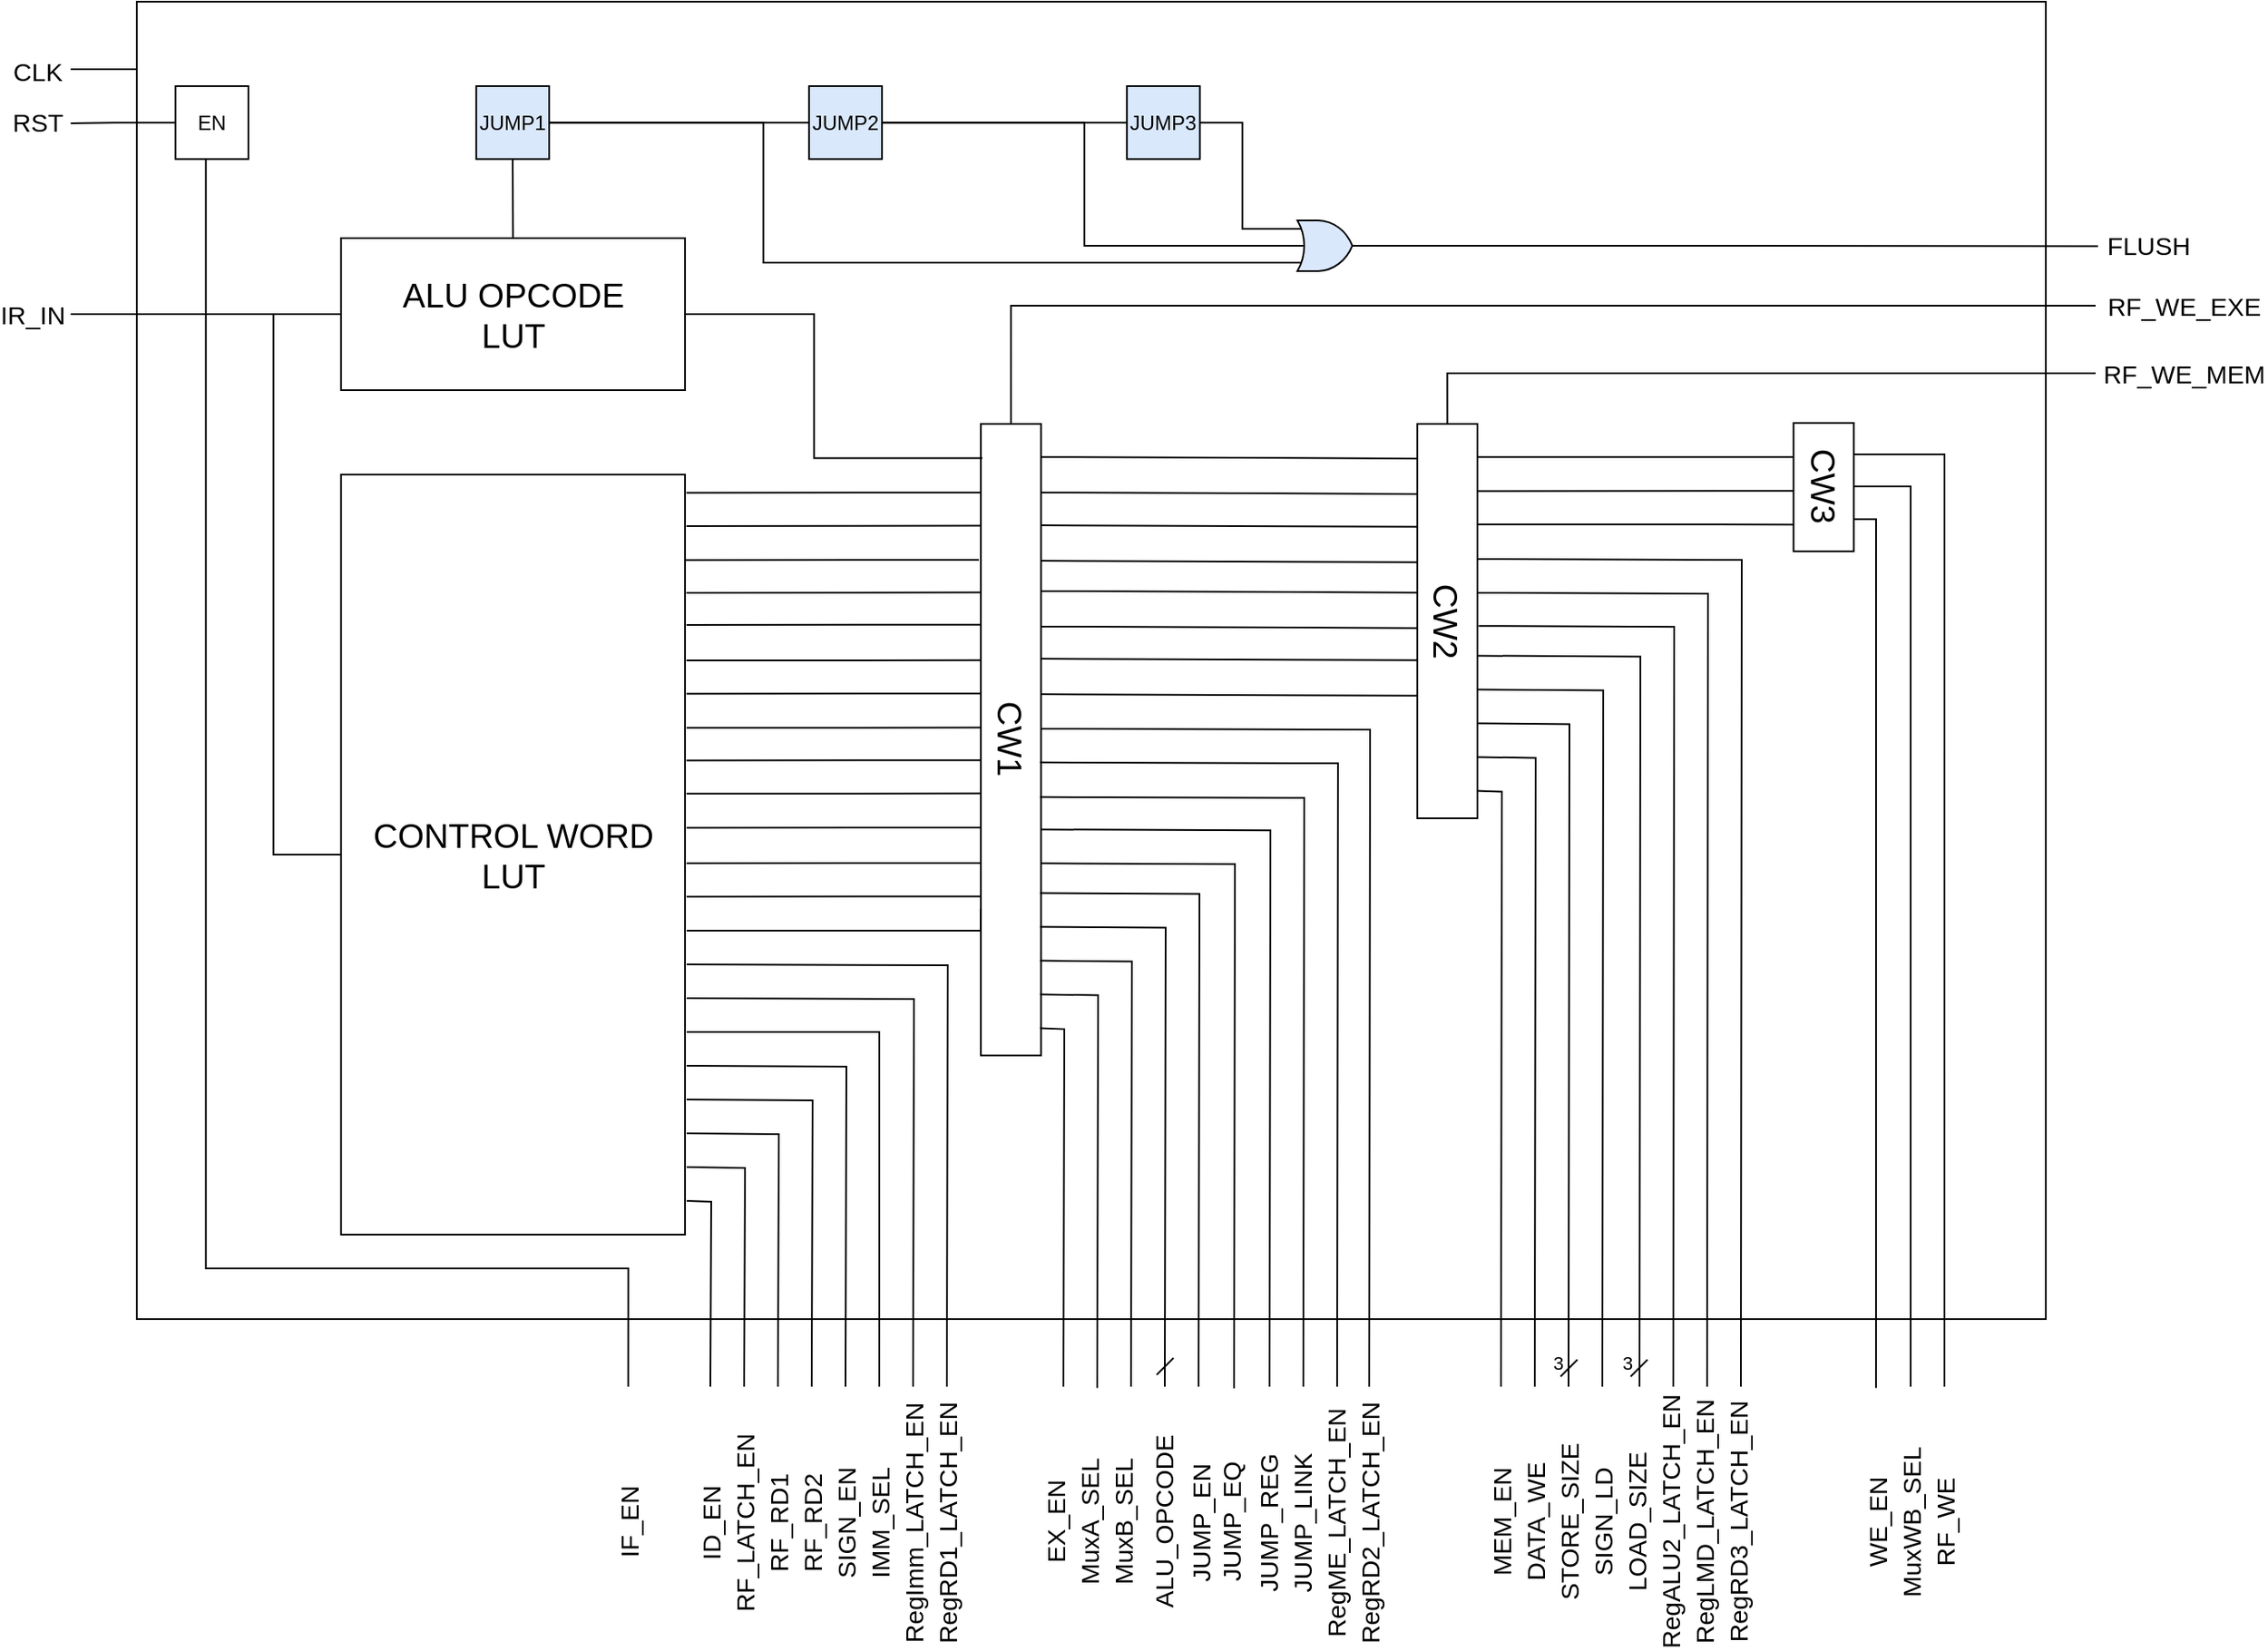 <mxfile version="13.8.0" type="github">
  <diagram id="BcgjFatTGbTyj0E-JvCU" name="Page-1">
    <mxGraphModel dx="1351" dy="843" grid="1" gridSize="10" guides="1" tooltips="1" connect="1" arrows="1" fold="1" page="1" pageScale="1" pageWidth="850" pageHeight="1100" math="0" shadow="0">
      <root>
        <mxCell id="0" />
        <mxCell id="1" parent="0" />
        <mxCell id="BhzoVRDXALpBZJWvR0qI-83" value="" style="rounded=0;whiteSpace=wrap;html=1;" vertex="1" parent="1">
          <mxGeometry x="299.98" y="97" width="1130.02" height="780" as="geometry" />
        </mxCell>
        <mxCell id="JgftFQ6_yCxk7IAfxNmy-202" value="IF_EN" style="text;html=1;strokeColor=none;fillColor=none;align=center;verticalAlign=middle;whiteSpace=wrap;rounded=0;dashed=1;fontSize=15;horizontal=0;" parent="1" vertex="1">
          <mxGeometry x="570.86" y="987.0" width="40" height="20" as="geometry" />
        </mxCell>
        <mxCell id="JgftFQ6_yCxk7IAfxNmy-203" value="ID_EN" style="text;html=1;strokeColor=none;fillColor=none;align=center;verticalAlign=middle;whiteSpace=wrap;rounded=0;dashed=1;fontSize=15;horizontal=0;" parent="1" vertex="1">
          <mxGeometry x="619.48" y="987.0" width="40" height="20" as="geometry" />
        </mxCell>
        <mxCell id="JgftFQ6_yCxk7IAfxNmy-204" value="RF_RD1" style="text;html=1;strokeColor=none;fillColor=none;align=center;verticalAlign=middle;whiteSpace=wrap;rounded=0;dashed=1;fontSize=15;horizontal=0;" parent="1" vertex="1">
          <mxGeometry x="659.48" y="987.0" width="40" height="20" as="geometry" />
        </mxCell>
        <mxCell id="JgftFQ6_yCxk7IAfxNmy-205" value="RF_RD2" style="text;html=1;strokeColor=none;fillColor=none;align=center;verticalAlign=middle;whiteSpace=wrap;rounded=0;dashed=1;fontSize=15;horizontal=0;" parent="1" vertex="1">
          <mxGeometry x="679.48" y="987.0" width="40" height="20" as="geometry" />
        </mxCell>
        <mxCell id="JgftFQ6_yCxk7IAfxNmy-206" value="IMM_SEL" style="text;html=1;strokeColor=none;fillColor=none;align=center;verticalAlign=middle;whiteSpace=wrap;rounded=0;dashed=1;fontSize=15;horizontal=0;" parent="1" vertex="1">
          <mxGeometry x="719.48" y="987.0" width="40" height="20" as="geometry" />
        </mxCell>
        <mxCell id="JgftFQ6_yCxk7IAfxNmy-209" value="EX_EN" style="text;html=1;strokeColor=none;fillColor=none;align=center;verticalAlign=middle;whiteSpace=wrap;rounded=0;dashed=1;fontSize=15;horizontal=0;" parent="1" vertex="1">
          <mxGeometry x="823.66" y="987.0" width="40" height="20" as="geometry" />
        </mxCell>
        <mxCell id="JgftFQ6_yCxk7IAfxNmy-210" value="MuxA_SEL" style="text;html=1;strokeColor=none;fillColor=none;align=center;verticalAlign=middle;whiteSpace=wrap;rounded=0;dashed=1;fontSize=15;horizontal=0;" parent="1" vertex="1">
          <mxGeometry x="843.66" y="987.0" width="40" height="20" as="geometry" />
        </mxCell>
        <mxCell id="JgftFQ6_yCxk7IAfxNmy-211" value="MuxB_SEL" style="text;html=1;strokeColor=none;fillColor=none;align=center;verticalAlign=middle;whiteSpace=wrap;rounded=0;dashed=1;fontSize=15;horizontal=0;" parent="1" vertex="1">
          <mxGeometry x="863.66" y="987.0" width="40" height="20" as="geometry" />
        </mxCell>
        <mxCell id="JgftFQ6_yCxk7IAfxNmy-213" value="MEM_EN" style="text;html=1;strokeColor=none;fillColor=none;align=center;verticalAlign=middle;whiteSpace=wrap;rounded=0;dashed=1;fontSize=15;horizontal=0;" parent="1" vertex="1">
          <mxGeometry x="1087.73" y="987.0" width="40" height="20" as="geometry" />
        </mxCell>
        <mxCell id="JgftFQ6_yCxk7IAfxNmy-214" value="DATA_WE" style="text;html=1;strokeColor=none;fillColor=none;align=center;verticalAlign=middle;whiteSpace=wrap;rounded=0;dashed=1;fontSize=15;horizontal=0;" parent="1" vertex="1">
          <mxGeometry x="1107.73" y="987.0" width="40" height="20" as="geometry" />
        </mxCell>
        <mxCell id="JgftFQ6_yCxk7IAfxNmy-215" value="STORE_SIZE" style="text;html=1;strokeColor=none;fillColor=none;align=center;verticalAlign=middle;whiteSpace=wrap;rounded=0;dashed=1;fontSize=15;horizontal=0;" parent="1" vertex="1">
          <mxGeometry x="1127.73" y="987.0" width="40" height="20" as="geometry" />
        </mxCell>
        <mxCell id="JgftFQ6_yCxk7IAfxNmy-216" value="SIGN_LD" style="text;html=1;strokeColor=none;fillColor=none;align=center;verticalAlign=middle;whiteSpace=wrap;rounded=0;dashed=1;fontSize=15;horizontal=0;" parent="1" vertex="1">
          <mxGeometry x="1147.73" y="987.0" width="40" height="20" as="geometry" />
        </mxCell>
        <mxCell id="JgftFQ6_yCxk7IAfxNmy-217" value="LOAD_SIZE" style="text;html=1;strokeColor=none;fillColor=none;align=center;verticalAlign=middle;whiteSpace=wrap;rounded=0;dashed=1;fontSize=15;horizontal=0;" parent="1" vertex="1">
          <mxGeometry x="1167.73" y="987.0" width="40" height="20" as="geometry" />
        </mxCell>
        <mxCell id="JgftFQ6_yCxk7IAfxNmy-218" value="RegALU2_LATCH_EN" style="text;html=1;strokeColor=none;fillColor=none;align=center;verticalAlign=middle;whiteSpace=wrap;rounded=0;dashed=1;fontSize=15;horizontal=0;" parent="1" vertex="1">
          <mxGeometry x="1187.73" y="987.0" width="40" height="20" as="geometry" />
        </mxCell>
        <mxCell id="JgftFQ6_yCxk7IAfxNmy-219" value="JUMP_EN" style="text;html=1;strokeColor=none;fillColor=none;align=center;verticalAlign=middle;whiteSpace=wrap;rounded=0;dashed=1;fontSize=15;horizontal=0;" parent="1" vertex="1">
          <mxGeometry x="909.48" y="987.0" width="40" height="20" as="geometry" />
        </mxCell>
        <mxCell id="JgftFQ6_yCxk7IAfxNmy-220" value="JUMP_EQ" style="text;html=1;strokeColor=none;fillColor=none;align=center;verticalAlign=middle;whiteSpace=wrap;rounded=0;dashed=1;fontSize=15;horizontal=0;" parent="1" vertex="1">
          <mxGeometry x="927.66" y="987.0" width="40" height="20" as="geometry" />
        </mxCell>
        <mxCell id="JgftFQ6_yCxk7IAfxNmy-221" value="WE_EN" style="text;html=1;strokeColor=none;fillColor=none;align=center;verticalAlign=middle;whiteSpace=wrap;rounded=0;dashed=1;fontSize=15;horizontal=0;" parent="1" vertex="1">
          <mxGeometry x="1309.98" y="987.0" width="40" height="20" as="geometry" />
        </mxCell>
        <mxCell id="JgftFQ6_yCxk7IAfxNmy-222" value="MuxWB_SEL" style="text;html=1;strokeColor=none;fillColor=none;align=center;verticalAlign=middle;whiteSpace=wrap;rounded=0;dashed=1;fontSize=15;horizontal=0;" parent="1" vertex="1">
          <mxGeometry x="1329.98" y="987.0" width="40" height="20" as="geometry" />
        </mxCell>
        <mxCell id="JgftFQ6_yCxk7IAfxNmy-225" value="ALU_OPCODE" style="text;html=1;strokeColor=none;fillColor=none;align=center;verticalAlign=middle;whiteSpace=wrap;rounded=0;dashed=1;fontSize=15;horizontal=0;" parent="1" vertex="1">
          <mxGeometry x="887.66" y="987.0" width="40" height="20" as="geometry" />
        </mxCell>
        <mxCell id="JgftFQ6_yCxk7IAfxNmy-227" value="RF_WE" style="text;html=1;strokeColor=none;fillColor=none;align=center;verticalAlign=middle;whiteSpace=wrap;rounded=0;dashed=1;fontSize=15;horizontal=0;" parent="1" vertex="1">
          <mxGeometry x="1349.98" y="987.0" width="40" height="20" as="geometry" />
        </mxCell>
        <mxCell id="JgftFQ6_yCxk7IAfxNmy-229" value="SIGN_EN" style="text;html=1;strokeColor=none;fillColor=none;align=center;verticalAlign=middle;whiteSpace=wrap;rounded=0;dashed=1;fontSize=15;horizontal=0;" parent="1" vertex="1">
          <mxGeometry x="699.48" y="987.0" width="40" height="20" as="geometry" />
        </mxCell>
        <mxCell id="JgftFQ6_yCxk7IAfxNmy-232" value="RST" style="edgeLabel;html=1;align=center;verticalAlign=middle;resizable=0;points=[];fontSize=15;" parent="1" vertex="1" connectable="0">
          <mxGeometry x="250.861" y="217" as="geometry">
            <mxPoint x="-10" y="-49" as="offset" />
          </mxGeometry>
        </mxCell>
        <mxCell id="JgftFQ6_yCxk7IAfxNmy-233" value="CLK" style="edgeLabel;html=1;align=center;verticalAlign=middle;resizable=0;points=[];fontSize=15;" parent="1" vertex="1" connectable="0">
          <mxGeometry x="250.861" y="187.0" as="geometry">
            <mxPoint x="-10" y="-49" as="offset" />
          </mxGeometry>
        </mxCell>
        <mxCell id="JgftFQ6_yCxk7IAfxNmy-191" style="edgeStyle=orthogonalEdgeStyle;rounded=0;orthogonalLoop=1;jettySize=auto;html=1;endArrow=none;endFill=0;" parent="1" source="JgftFQ6_yCxk7IAfxNmy-2" edge="1">
          <mxGeometry x="9.48" y="201.48" as="geometry">
            <mxPoint x="260.86" y="282" as="targetPoint" />
          </mxGeometry>
        </mxCell>
        <mxCell id="JgftFQ6_yCxk7IAfxNmy-231" value="IR_IN" style="edgeLabel;html=1;align=center;verticalAlign=middle;resizable=0;points=[];fontSize=15;" parent="JgftFQ6_yCxk7IAfxNmy-191" vertex="1" connectable="0">
          <mxGeometry x="0.841" relative="1" as="geometry">
            <mxPoint x="-35.86" as="offset" />
          </mxGeometry>
        </mxCell>
        <mxCell id="JgftFQ6_yCxk7IAfxNmy-2" value="ALU OPCODE &lt;br style=&quot;font-size: 20px;&quot;&gt;LUT" style="rounded=0;whiteSpace=wrap;html=1;fillColor=none;fontSize=20;" parent="1" vertex="1">
          <mxGeometry x="420.86" y="237" width="203.62" height="90" as="geometry" />
        </mxCell>
        <mxCell id="JgftFQ6_yCxk7IAfxNmy-3" value="CONTROL WORD &lt;br style=&quot;font-size: 20px;&quot;&gt;LUT" style="rounded=0;whiteSpace=wrap;html=1;fillColor=none;fontSize=20;" parent="1" vertex="1">
          <mxGeometry x="420.86" y="377" width="203.62" height="450" as="geometry" />
        </mxCell>
        <mxCell id="JgftFQ6_yCxk7IAfxNmy-189" style="edgeStyle=orthogonalEdgeStyle;rounded=0;orthogonalLoop=1;jettySize=auto;html=1;exitX=0;exitY=0.5;exitDx=0;exitDy=0;entryX=0;entryY=0.5;entryDx=0;entryDy=0;endArrow=none;endFill=0;" parent="1" source="JgftFQ6_yCxk7IAfxNmy-2" target="JgftFQ6_yCxk7IAfxNmy-3" edge="1">
          <mxGeometry x="9.48" y="287" as="geometry">
            <Array as="points">
              <mxPoint x="380.86" y="282" />
              <mxPoint x="380.86" y="602" />
            </Array>
          </mxGeometry>
        </mxCell>
        <mxCell id="BhzoVRDXALpBZJWvR0qI-59" style="edgeStyle=orthogonalEdgeStyle;rounded=0;orthogonalLoop=1;jettySize=auto;html=1;exitX=0;exitY=0.5;exitDx=0;exitDy=0;endArrow=none;endFill=0;" edge="1" parent="1" source="JgftFQ6_yCxk7IAfxNmy-60">
          <mxGeometry x="240.861" y="97" as="geometry">
            <mxPoint x="1459.48" y="277" as="targetPoint" />
            <Array as="points">
              <mxPoint x="817" y="277" />
            </Array>
          </mxGeometry>
        </mxCell>
        <mxCell id="JgftFQ6_yCxk7IAfxNmy-60" value="CW1" style="rounded=0;whiteSpace=wrap;html=1;rotation=90;fontSize=20;" parent="1" vertex="1">
          <mxGeometry x="630.48" y="516.13" width="373.87" height="35.63" as="geometry" />
        </mxCell>
        <mxCell id="BhzoVRDXALpBZJWvR0qI-63" style="edgeStyle=orthogonalEdgeStyle;rounded=0;orthogonalLoop=1;jettySize=auto;html=1;exitX=1;exitY=0.5;exitDx=0;exitDy=0;entryX=0.054;entryY=0.974;entryDx=0;entryDy=0;entryPerimeter=0;endArrow=none;endFill=0;" edge="1" parent="1" source="JgftFQ6_yCxk7IAfxNmy-2" target="JgftFQ6_yCxk7IAfxNmy-60">
          <mxGeometry x="240.861" y="97" as="geometry">
            <Array as="points">
              <mxPoint x="700.86" y="282" />
              <mxPoint x="700.86" y="367" />
            </Array>
          </mxGeometry>
        </mxCell>
        <mxCell id="BhzoVRDXALpBZJWvR0qI-60" style="edgeStyle=orthogonalEdgeStyle;rounded=0;orthogonalLoop=1;jettySize=auto;html=1;exitX=0;exitY=0.5;exitDx=0;exitDy=0;endArrow=none;endFill=0;" edge="1" parent="1" source="JgftFQ6_yCxk7IAfxNmy-68">
          <mxGeometry x="240.861" y="97" as="geometry">
            <mxPoint x="1459.48" y="317" as="targetPoint" />
            <Array as="points">
              <mxPoint x="1076" y="317" />
            </Array>
          </mxGeometry>
        </mxCell>
        <mxCell id="JgftFQ6_yCxk7IAfxNmy-68" value="CW2" style="rounded=0;whiteSpace=wrap;html=1;rotation=90;fontSize=20;" parent="1" vertex="1">
          <mxGeometry x="958.98" y="445.94" width="233.5" height="35.63" as="geometry" />
        </mxCell>
        <mxCell id="JgftFQ6_yCxk7IAfxNmy-94" value="" style="endArrow=none;html=1;edgeStyle=orthogonalEdgeStyle;rounded=0;entryX=0.768;entryY=1.002;entryDx=0;entryDy=0;entryPerimeter=0;" parent="1" edge="1" target="JgftFQ6_yCxk7IAfxNmy-60">
          <mxGeometry x="9.48" y="287" width="50" height="50" as="geometry">
            <mxPoint x="625.48" y="647" as="sourcePoint" />
            <mxPoint x="787.48" y="647" as="targetPoint" />
            <Array as="points">
              <mxPoint x="799.48" y="647" />
            </Array>
          </mxGeometry>
        </mxCell>
        <mxCell id="JgftFQ6_yCxk7IAfxNmy-95" value="" style="endArrow=none;html=1;edgeStyle=orthogonalEdgeStyle;rounded=0;" parent="1" edge="1">
          <mxGeometry x="9.48" y="287" width="50" height="50" as="geometry">
            <mxPoint x="625.48" y="667" as="sourcePoint" />
            <mxPoint x="779.48" y="917" as="targetPoint" />
          </mxGeometry>
        </mxCell>
        <mxCell id="JgftFQ6_yCxk7IAfxNmy-96" value="" style="endArrow=none;html=1;edgeStyle=orthogonalEdgeStyle;rounded=0;" parent="1" edge="1">
          <mxGeometry x="9.48" y="287" width="50" height="50" as="geometry">
            <mxPoint x="625.48" y="687" as="sourcePoint" />
            <mxPoint x="759.48" y="917" as="targetPoint" />
          </mxGeometry>
        </mxCell>
        <mxCell id="JgftFQ6_yCxk7IAfxNmy-97" value="" style="endArrow=none;html=1;edgeStyle=orthogonalEdgeStyle;rounded=0;" parent="1" edge="1">
          <mxGeometry x="9.48" y="287" width="50" height="50" as="geometry">
            <mxPoint x="625.48" y="707" as="sourcePoint" />
            <mxPoint x="739.48" y="917" as="targetPoint" />
            <Array as="points">
              <mxPoint x="739.48" y="707" />
            </Array>
          </mxGeometry>
        </mxCell>
        <mxCell id="BhzoVRDXALpBZJWvR0qI-38" style="edgeStyle=orthogonalEdgeStyle;rounded=0;orthogonalLoop=1;jettySize=auto;html=1;exitX=0.75;exitY=0;exitDx=0;exitDy=0;endArrow=none;endFill=0;" edge="1" parent="1" source="JgftFQ6_yCxk7IAfxNmy-102">
          <mxGeometry x="240.861" y="97" as="geometry">
            <mxPoint x="1329.48" y="917.8" as="targetPoint" />
            <Array as="points">
              <mxPoint x="1329.48" y="403" />
            </Array>
          </mxGeometry>
        </mxCell>
        <mxCell id="JgftFQ6_yCxk7IAfxNmy-102" value="CW3" style="rounded=0;whiteSpace=wrap;html=1;rotation=90;fontSize=20;" parent="1" vertex="1">
          <mxGeometry x="1260.48" y="366.6" width="76" height="35.63" as="geometry" />
        </mxCell>
        <mxCell id="JgftFQ6_yCxk7IAfxNmy-109" value="" style="endArrow=none;html=1;edgeStyle=orthogonalEdgeStyle;rounded=0;" parent="1" edge="1">
          <mxGeometry x="9.48" y="287" width="50" height="50" as="geometry">
            <mxPoint x="625.48" y="727" as="sourcePoint" />
            <mxPoint x="719.48" y="917" as="targetPoint" />
          </mxGeometry>
        </mxCell>
        <mxCell id="JgftFQ6_yCxk7IAfxNmy-110" value="" style="endArrow=none;html=1;edgeStyle=orthogonalEdgeStyle;rounded=0;" parent="1" edge="1">
          <mxGeometry x="9.48" y="287" width="50" height="50" as="geometry">
            <mxPoint x="625.48" y="747" as="sourcePoint" />
            <mxPoint x="699.48" y="917" as="targetPoint" />
          </mxGeometry>
        </mxCell>
        <mxCell id="JgftFQ6_yCxk7IAfxNmy-111" value="" style="endArrow=none;html=1;edgeStyle=orthogonalEdgeStyle;rounded=0;" parent="1" edge="1">
          <mxGeometry x="9.48" y="287" width="50" height="50" as="geometry">
            <mxPoint x="625.48" y="767" as="sourcePoint" />
            <mxPoint x="679.48" y="917" as="targetPoint" />
          </mxGeometry>
        </mxCell>
        <mxCell id="JgftFQ6_yCxk7IAfxNmy-112" value="" style="endArrow=none;html=1;edgeStyle=orthogonalEdgeStyle;rounded=0;" parent="1" edge="1">
          <mxGeometry x="9.48" y="287" width="50" height="50" as="geometry">
            <mxPoint x="625.48" y="787" as="sourcePoint" />
            <mxPoint x="659.48" y="917" as="targetPoint" />
          </mxGeometry>
        </mxCell>
        <mxCell id="JgftFQ6_yCxk7IAfxNmy-113" value="" style="endArrow=none;html=1;edgeStyle=orthogonalEdgeStyle;rounded=0;" parent="1" edge="1">
          <mxGeometry x="9.48" y="287" width="50" height="50" as="geometry">
            <mxPoint x="625.48" y="807" as="sourcePoint" />
            <mxPoint x="639.48" y="917" as="targetPoint" />
          </mxGeometry>
        </mxCell>
        <mxCell id="JgftFQ6_yCxk7IAfxNmy-127" value="" style="endArrow=none;html=1;rounded=0;edgeStyle=orthogonalEdgeStyle;" parent="1" edge="1">
          <mxGeometry x="74.66" y="287" width="50" height="50" as="geometry">
            <mxPoint x="835.16" y="587.12" as="sourcePoint" />
            <mxPoint x="970.48" y="917" as="targetPoint" />
          </mxGeometry>
        </mxCell>
        <mxCell id="JgftFQ6_yCxk7IAfxNmy-104" value="" style="endArrow=none;html=1;edgeStyle=orthogonalEdgeStyle;rounded=0;" parent="1" edge="1">
          <mxGeometry x="147.73" y="287" width="50" height="50" as="geometry">
            <mxPoint x="1093.73" y="427" as="sourcePoint" />
            <mxPoint x="1249.48" y="917" as="targetPoint" />
          </mxGeometry>
        </mxCell>
        <mxCell id="JgftFQ6_yCxk7IAfxNmy-105" value="" style="endArrow=none;html=1;edgeStyle=orthogonalEdgeStyle;rounded=0;" parent="1" edge="1">
          <mxGeometry x="147.73" y="287" width="50" height="50" as="geometry">
            <mxPoint x="1093.73" y="447" as="sourcePoint" />
            <mxPoint x="1229.48" y="917" as="targetPoint" />
          </mxGeometry>
        </mxCell>
        <mxCell id="JgftFQ6_yCxk7IAfxNmy-122" value="" style="endArrow=none;html=1;rounded=0;edgeStyle=orthogonalEdgeStyle;" parent="1" edge="1">
          <mxGeometry x="73.66" y="287" width="50" height="50" as="geometry">
            <mxPoint x="834.66" y="624.75" as="sourcePoint" />
            <mxPoint x="928.48" y="917" as="targetPoint" />
          </mxGeometry>
        </mxCell>
        <mxCell id="JgftFQ6_yCxk7IAfxNmy-123" value="" style="endArrow=none;html=1;rounded=0;edgeStyle=orthogonalEdgeStyle;" parent="1" edge="1">
          <mxGeometry x="73.66" y="287" width="50" height="50" as="geometry">
            <mxPoint x="834.66" y="644.75" as="sourcePoint" />
            <mxPoint x="908.48" y="917" as="targetPoint" />
          </mxGeometry>
        </mxCell>
        <mxCell id="JgftFQ6_yCxk7IAfxNmy-124" value="" style="endArrow=none;html=1;rounded=0;edgeStyle=orthogonalEdgeStyle;" parent="1" edge="1">
          <mxGeometry x="73.66" y="287" width="50" height="50" as="geometry">
            <mxPoint x="834.66" y="664.75" as="sourcePoint" />
            <mxPoint x="888.48" y="917" as="targetPoint" />
          </mxGeometry>
        </mxCell>
        <mxCell id="JgftFQ6_yCxk7IAfxNmy-125" value="" style="endArrow=none;html=1;edgeStyle=orthogonalEdgeStyle;rounded=0;" parent="1" edge="1">
          <mxGeometry x="73.66" y="287" width="50" height="50" as="geometry">
            <mxPoint x="834.66" y="684.75" as="sourcePoint" />
            <mxPoint x="868.48" y="917.8" as="targetPoint" />
          </mxGeometry>
        </mxCell>
        <mxCell id="JgftFQ6_yCxk7IAfxNmy-126" value="" style="endArrow=none;html=1;edgeStyle=orthogonalEdgeStyle;rounded=0;" parent="1" edge="1">
          <mxGeometry x="73.66" y="287" width="50" height="50" as="geometry">
            <mxPoint x="834.66" y="704.75" as="sourcePoint" />
            <mxPoint x="848.48" y="917" as="targetPoint" />
          </mxGeometry>
        </mxCell>
        <mxCell id="JgftFQ6_yCxk7IAfxNmy-128" value="" style="endArrow=none;html=1;rounded=0;edgeStyle=orthogonalEdgeStyle;" parent="1" edge="1">
          <mxGeometry x="73.66" y="287" width="50" height="50" as="geometry">
            <mxPoint x="835.16" y="607.12" as="sourcePoint" />
            <mxPoint x="949.48" y="918" as="targetPoint" />
          </mxGeometry>
        </mxCell>
        <mxCell id="JgftFQ6_yCxk7IAfxNmy-100" value="" style="endArrow=none;html=1;rounded=0;edgeStyle=orthogonalEdgeStyle;" parent="1" edge="1">
          <mxGeometry x="74.66" y="287" width="50" height="50" as="geometry">
            <mxPoint x="834.66" y="547.43" as="sourcePoint" />
            <mxPoint x="1010.48" y="917" as="targetPoint" />
          </mxGeometry>
        </mxCell>
        <mxCell id="JgftFQ6_yCxk7IAfxNmy-101" value="" style="endArrow=none;html=1;rounded=0;edgeStyle=orthogonalEdgeStyle;" parent="1" edge="1">
          <mxGeometry x="74.66" y="287" width="50" height="50" as="geometry">
            <mxPoint x="834.66" y="567.89" as="sourcePoint" />
            <mxPoint x="990.48" y="917" as="targetPoint" />
          </mxGeometry>
        </mxCell>
        <mxCell id="JgftFQ6_yCxk7IAfxNmy-66" value="" style="endArrow=none;html=1;entryX=0.689;entryY=1.001;entryDx=0;entryDy=0;entryPerimeter=0;" parent="1" edge="1" target="JgftFQ6_yCxk7IAfxNmy-68">
          <mxGeometry x="73.66" y="287" width="50" height="50" as="geometry">
            <mxPoint x="835.02" y="507.0" as="sourcePoint" />
            <mxPoint x="984.66" y="507.0" as="targetPoint" />
          </mxGeometry>
        </mxCell>
        <mxCell id="JgftFQ6_yCxk7IAfxNmy-67" value="" style="endArrow=none;html=1;rounded=0;edgeStyle=orthogonalEdgeStyle;" parent="1" edge="1">
          <mxGeometry x="73.66" y="287" width="50" height="50" as="geometry">
            <mxPoint x="835.02" y="527.46" as="sourcePoint" />
            <mxPoint x="1029.48" y="917" as="targetPoint" />
          </mxGeometry>
        </mxCell>
        <mxCell id="JgftFQ6_yCxk7IAfxNmy-159" value="" style="endArrow=none;html=1;edgeStyle=orthogonalEdgeStyle;rounded=0;" parent="1" edge="1">
          <mxGeometry x="147.73" y="287" width="50" height="50" as="geometry">
            <mxPoint x="1093.73" y="484.24" as="sourcePoint" />
            <mxPoint x="1189.48" y="917" as="targetPoint" />
          </mxGeometry>
        </mxCell>
        <mxCell id="JgftFQ6_yCxk7IAfxNmy-160" value="" style="endArrow=none;html=1;edgeStyle=orthogonalEdgeStyle;rounded=0;" parent="1" edge="1">
          <mxGeometry x="147.73" y="287" width="50" height="50" as="geometry">
            <mxPoint x="1093.73" y="504.24" as="sourcePoint" />
            <mxPoint x="1167.48" y="917" as="targetPoint" />
          </mxGeometry>
        </mxCell>
        <mxCell id="JgftFQ6_yCxk7IAfxNmy-161" value="" style="endArrow=none;html=1;edgeStyle=orthogonalEdgeStyle;rounded=0;" parent="1" edge="1">
          <mxGeometry x="147.73" y="287" width="50" height="50" as="geometry">
            <mxPoint x="1093.73" y="524.24" as="sourcePoint" />
            <mxPoint x="1147.48" y="917" as="targetPoint" />
          </mxGeometry>
        </mxCell>
        <mxCell id="JgftFQ6_yCxk7IAfxNmy-162" value="" style="endArrow=none;html=1;edgeStyle=orthogonalEdgeStyle;rounded=0;" parent="1" edge="1">
          <mxGeometry x="147.73" y="287" width="50" height="50" as="geometry">
            <mxPoint x="1093.73" y="544.24" as="sourcePoint" />
            <mxPoint x="1127.48" y="917" as="targetPoint" />
          </mxGeometry>
        </mxCell>
        <mxCell id="JgftFQ6_yCxk7IAfxNmy-163" value="" style="endArrow=none;html=1;edgeStyle=orthogonalEdgeStyle;rounded=0;" parent="1" edge="1">
          <mxGeometry x="147.73" y="287" width="50" height="50" as="geometry">
            <mxPoint x="1093.73" y="564.24" as="sourcePoint" />
            <mxPoint x="1107.48" y="917" as="targetPoint" />
          </mxGeometry>
        </mxCell>
        <mxCell id="JgftFQ6_yCxk7IAfxNmy-164" value="" style="endArrow=none;html=1;edgeStyle=orthogonalEdgeStyle;rounded=0;" parent="1" edge="1">
          <mxGeometry x="147.73" y="287" width="50" height="50" as="geometry">
            <mxPoint x="1094.23" y="466.61" as="sourcePoint" />
            <mxPoint x="1209.48" y="917" as="targetPoint" />
          </mxGeometry>
        </mxCell>
        <mxCell id="JgftFQ6_yCxk7IAfxNmy-170" value="" style="endArrow=none;html=1;entryX=0.25;entryY=0;entryDx=0;entryDy=0;edgeStyle=orthogonalEdgeStyle;rounded=0;" parent="1" edge="1" target="JgftFQ6_yCxk7IAfxNmy-102">
          <mxGeometry x="205.98" y="287" width="50" height="50" as="geometry">
            <mxPoint x="1369.98" y="917" as="sourcePoint" />
            <mxPoint x="1369.67" y="407.25" as="targetPoint" />
            <Array as="points">
              <mxPoint x="1370.48" y="365" />
              <mxPoint x="1316.48" y="365" />
            </Array>
          </mxGeometry>
        </mxCell>
        <mxCell id="JgftFQ6_yCxk7IAfxNmy-175" value="" style="endArrow=none;html=1;entryX=0.5;entryY=0;entryDx=0;entryDy=0;edgeStyle=orthogonalEdgeStyle;rounded=0;" parent="1" edge="1" target="JgftFQ6_yCxk7IAfxNmy-102">
          <mxGeometry x="205.98" y="287" width="50" height="50" as="geometry">
            <mxPoint x="1349.98" y="917" as="sourcePoint" />
            <mxPoint x="1349.98" y="427.25" as="targetPoint" />
            <Array as="points">
              <mxPoint x="1350.48" y="384" />
              <mxPoint x="1316.48" y="384" />
            </Array>
          </mxGeometry>
        </mxCell>
        <mxCell id="LmDO0q7671CDZD-JZqE9-1" value="" style="endArrow=none;html=1;" parent="1" edge="1">
          <mxGeometry x="107.73" y="286" width="50" height="50" as="geometry">
            <mxPoint x="1142.73" y="911" as="sourcePoint" />
            <mxPoint x="1152.73" y="901" as="targetPoint" />
            <Array as="points">
              <mxPoint x="1142.73" y="911" />
            </Array>
          </mxGeometry>
        </mxCell>
        <mxCell id="LmDO0q7671CDZD-JZqE9-3" value="3" style="edgeLabel;html=1;align=center;verticalAlign=middle;resizable=0;points=[];labelBackgroundColor=none;" parent="LmDO0q7671CDZD-JZqE9-1" vertex="1" connectable="0">
          <mxGeometry x="0.603" relative="1" as="geometry">
            <mxPoint x="-9.98" y="-0.02" as="offset" />
          </mxGeometry>
        </mxCell>
        <mxCell id="LmDO0q7671CDZD-JZqE9-2" value="" style="endArrow=none;html=1;" parent="1" edge="1">
          <mxGeometry x="131.73" y="286" width="50" height="50" as="geometry">
            <mxPoint x="1184.23" y="911" as="sourcePoint" />
            <mxPoint x="1194.23" y="901" as="targetPoint" />
            <Array as="points">
              <mxPoint x="1184.23" y="911" />
            </Array>
          </mxGeometry>
        </mxCell>
        <mxCell id="LmDO0q7671CDZD-JZqE9-4" value="3" style="edgeLabel;html=1;align=center;verticalAlign=middle;resizable=0;points=[];labelBackgroundColor=none;" parent="1" vertex="1" connectable="0">
          <mxGeometry x="1170.983" y="908.997" as="geometry">
            <mxPoint x="11" y="-6" as="offset" />
          </mxGeometry>
        </mxCell>
        <mxCell id="LmDO0q7671CDZD-JZqE9-6" value="" style="endArrow=none;html=1;" parent="1" edge="1">
          <mxGeometry x="17.66" y="286" width="50" height="50" as="geometry">
            <mxPoint x="903.66" y="910" as="sourcePoint" />
            <mxPoint x="913.66" y="900" as="targetPoint" />
            <Array as="points">
              <mxPoint x="903.66" y="910" />
            </Array>
          </mxGeometry>
        </mxCell>
        <mxCell id="BhzoVRDXALpBZJWvR0qI-4" value="RF_LATCH_EN" style="text;html=1;strokeColor=none;fillColor=none;align=center;verticalAlign=middle;whiteSpace=wrap;rounded=0;dashed=1;fontSize=15;horizontal=0;" vertex="1" parent="1">
          <mxGeometry x="639.48" y="987.0" width="40" height="20" as="geometry" />
        </mxCell>
        <mxCell id="BhzoVRDXALpBZJWvR0qI-9" value="RegImm_LATCH_EN" style="text;html=1;strokeColor=none;fillColor=none;align=center;verticalAlign=middle;whiteSpace=wrap;rounded=0;dashed=1;fontSize=15;horizontal=0;" vertex="1" parent="1">
          <mxGeometry x="739.48" y="987.0" width="40" height="20" as="geometry" />
        </mxCell>
        <mxCell id="BhzoVRDXALpBZJWvR0qI-10" value="RegRD1_LATCH_EN" style="text;html=1;strokeColor=none;fillColor=none;align=center;verticalAlign=middle;whiteSpace=wrap;rounded=0;dashed=1;fontSize=15;horizontal=0;" vertex="1" parent="1">
          <mxGeometry x="759.48" y="987.0" width="40" height="20" as="geometry" />
        </mxCell>
        <mxCell id="BhzoVRDXALpBZJWvR0qI-13" value="" style="endArrow=none;html=1;edgeStyle=orthogonalEdgeStyle;rounded=0;entryX=0.768;entryY=1.002;entryDx=0;entryDy=0;entryPerimeter=0;" edge="1" parent="1">
          <mxGeometry x="9.43" y="266.83" width="50" height="50" as="geometry">
            <mxPoint x="625.43" y="626.83" as="sourcePoint" />
            <mxPoint x="799.479" y="626.716" as="targetPoint" />
            <Array as="points">
              <mxPoint x="799.43" y="626.83" />
            </Array>
          </mxGeometry>
        </mxCell>
        <mxCell id="BhzoVRDXALpBZJWvR0qI-14" value="" style="endArrow=none;html=1;edgeStyle=orthogonalEdgeStyle;rounded=0;entryX=0.768;entryY=1.002;entryDx=0;entryDy=0;entryPerimeter=0;" edge="1" parent="1">
          <mxGeometry x="9.4" y="247.14" width="50" height="50" as="geometry">
            <mxPoint x="625.4" y="607.14" as="sourcePoint" />
            <mxPoint x="799.449" y="607.026" as="targetPoint" />
            <Array as="points">
              <mxPoint x="799.4" y="607.14" />
            </Array>
          </mxGeometry>
        </mxCell>
        <mxCell id="BhzoVRDXALpBZJWvR0qI-15" value="" style="endArrow=none;html=1;edgeStyle=orthogonalEdgeStyle;rounded=0;entryX=0.768;entryY=1.002;entryDx=0;entryDy=0;entryPerimeter=0;" edge="1" parent="1">
          <mxGeometry x="9.43" y="226.1" width="50" height="50" as="geometry">
            <mxPoint x="625.43" y="586.1" as="sourcePoint" />
            <mxPoint x="799.479" y="585.986" as="targetPoint" />
            <Array as="points">
              <mxPoint x="799.43" y="586.1" />
            </Array>
          </mxGeometry>
        </mxCell>
        <mxCell id="BhzoVRDXALpBZJWvR0qI-16" value="" style="endArrow=none;html=1;edgeStyle=orthogonalEdgeStyle;rounded=0;entryX=0.768;entryY=1.002;entryDx=0;entryDy=0;entryPerimeter=0;" edge="1" parent="1">
          <mxGeometry x="9.38" y="205.93" width="50" height="50" as="geometry">
            <mxPoint x="625.38" y="565.93" as="sourcePoint" />
            <mxPoint x="799.429" y="565.816" as="targetPoint" />
            <Array as="points">
              <mxPoint x="799.38" y="565.93" />
            </Array>
          </mxGeometry>
        </mxCell>
        <mxCell id="BhzoVRDXALpBZJWvR0qI-17" value="" style="endArrow=none;html=1;edgeStyle=orthogonalEdgeStyle;rounded=0;entryX=0.768;entryY=1.002;entryDx=0;entryDy=0;entryPerimeter=0;" edge="1" parent="1">
          <mxGeometry x="9.35" y="186.24" width="50" height="50" as="geometry">
            <mxPoint x="625.35" y="546.24" as="sourcePoint" />
            <mxPoint x="799.399" y="546.126" as="targetPoint" />
            <Array as="points">
              <mxPoint x="799.35" y="546.24" />
            </Array>
          </mxGeometry>
        </mxCell>
        <mxCell id="BhzoVRDXALpBZJWvR0qI-18" value="" style="endArrow=none;html=1;edgeStyle=orthogonalEdgeStyle;rounded=0;entryX=0.768;entryY=1.002;entryDx=0;entryDy=0;entryPerimeter=0;" edge="1" parent="1">
          <mxGeometry x="9.43" y="166.89" width="50" height="50" as="geometry">
            <mxPoint x="625.43" y="526.89" as="sourcePoint" />
            <mxPoint x="799.479" y="526.776" as="targetPoint" />
            <Array as="points">
              <mxPoint x="799.43" y="526.89" />
            </Array>
          </mxGeometry>
        </mxCell>
        <mxCell id="BhzoVRDXALpBZJWvR0qI-19" value="" style="endArrow=none;html=1;edgeStyle=orthogonalEdgeStyle;rounded=0;entryX=0.768;entryY=1.002;entryDx=0;entryDy=0;entryPerimeter=0;" edge="1" parent="1">
          <mxGeometry x="9.38" y="146.72" width="50" height="50" as="geometry">
            <mxPoint x="625.38" y="506.72" as="sourcePoint" />
            <mxPoint x="799.429" y="506.606" as="targetPoint" />
            <Array as="points">
              <mxPoint x="799.38" y="506.72" />
            </Array>
          </mxGeometry>
        </mxCell>
        <mxCell id="BhzoVRDXALpBZJWvR0qI-20" value="" style="endArrow=none;html=1;edgeStyle=orthogonalEdgeStyle;rounded=0;entryX=0.768;entryY=1.002;entryDx=0;entryDy=0;entryPerimeter=0;" edge="1" parent="1">
          <mxGeometry x="9.35" y="127.03" width="50" height="50" as="geometry">
            <mxPoint x="625.35" y="487.03" as="sourcePoint" />
            <mxPoint x="799.399" y="486.916" as="targetPoint" />
            <Array as="points">
              <mxPoint x="799.35" y="487.03" />
            </Array>
          </mxGeometry>
        </mxCell>
        <mxCell id="BhzoVRDXALpBZJWvR0qI-21" value="" style="endArrow=none;html=1;edgeStyle=orthogonalEdgeStyle;rounded=0;entryX=0.768;entryY=1.002;entryDx=0;entryDy=0;entryPerimeter=0;" edge="1" parent="1">
          <mxGeometry x="9.38" y="105.99" width="50" height="50" as="geometry">
            <mxPoint x="625.38" y="465.99" as="sourcePoint" />
            <mxPoint x="799.429" y="465.876" as="targetPoint" />
            <Array as="points">
              <mxPoint x="799.38" y="465.99" />
            </Array>
          </mxGeometry>
        </mxCell>
        <mxCell id="BhzoVRDXALpBZJWvR0qI-24" value="JUMP_REG" style="text;html=1;strokeColor=none;fillColor=none;align=center;verticalAlign=middle;whiteSpace=wrap;rounded=0;dashed=1;fontSize=15;horizontal=0;" vertex="1" parent="1">
          <mxGeometry x="949.48" y="987.0" width="40" height="20" as="geometry" />
        </mxCell>
        <mxCell id="BhzoVRDXALpBZJWvR0qI-25" value="JUMP_LINK" style="text;html=1;strokeColor=none;fillColor=none;align=center;verticalAlign=middle;whiteSpace=wrap;rounded=0;dashed=1;fontSize=15;horizontal=0;" vertex="1" parent="1">
          <mxGeometry x="969.48" y="987.0" width="40" height="20" as="geometry" />
        </mxCell>
        <mxCell id="BhzoVRDXALpBZJWvR0qI-26" value="RegME_LATCH_EN" style="text;html=1;strokeColor=none;fillColor=none;align=center;verticalAlign=middle;whiteSpace=wrap;rounded=0;dashed=1;fontSize=15;horizontal=0;" vertex="1" parent="1">
          <mxGeometry x="989.48" y="987.0" width="40" height="20" as="geometry" />
        </mxCell>
        <mxCell id="BhzoVRDXALpBZJWvR0qI-27" value="RegRD2_LATCH_EN" style="text;html=1;strokeColor=none;fillColor=none;align=center;verticalAlign=middle;whiteSpace=wrap;rounded=0;dashed=1;fontSize=15;horizontal=0;" vertex="1" parent="1">
          <mxGeometry x="1009.48" y="987.0" width="40" height="20" as="geometry" />
        </mxCell>
        <mxCell id="BhzoVRDXALpBZJWvR0qI-33" value="RegLMD_LATCH_EN" style="text;html=1;strokeColor=none;fillColor=none;align=center;verticalAlign=middle;whiteSpace=wrap;rounded=0;dashed=1;fontSize=15;horizontal=0;" vertex="1" parent="1">
          <mxGeometry x="1207.73" y="987.0" width="40" height="20" as="geometry" />
        </mxCell>
        <mxCell id="BhzoVRDXALpBZJWvR0qI-34" value="RegRD3_LATCH_EN" style="text;html=1;strokeColor=none;fillColor=none;align=center;verticalAlign=middle;whiteSpace=wrap;rounded=0;dashed=1;fontSize=15;horizontal=0;" vertex="1" parent="1">
          <mxGeometry x="1227.73" y="987.0" width="40" height="20" as="geometry" />
        </mxCell>
        <mxCell id="BhzoVRDXALpBZJWvR0qI-35" value="" style="endArrow=none;html=1;edgeStyle=orthogonalEdgeStyle;rounded=0;exitX=0.255;exitY=0.007;exitDx=0;exitDy=0;exitPerimeter=0;" edge="1" parent="1" source="JgftFQ6_yCxk7IAfxNmy-68">
          <mxGeometry x="148.86" y="286.6" width="50" height="50" as="geometry">
            <mxPoint x="1094.86" y="406.6" as="sourcePoint" />
            <mxPoint x="1280.61" y="406.6" as="targetPoint" />
            <Array as="points" />
          </mxGeometry>
        </mxCell>
        <mxCell id="BhzoVRDXALpBZJWvR0qI-36" value="" style="endArrow=none;html=1;edgeStyle=orthogonalEdgeStyle;rounded=0;exitX=0.17;exitY=-0.011;exitDx=0;exitDy=0;exitPerimeter=0;" edge="1" parent="1" source="JgftFQ6_yCxk7IAfxNmy-68">
          <mxGeometry x="148.85" y="266.6" width="50" height="50" as="geometry">
            <mxPoint x="1094.85" y="386.6" as="sourcePoint" />
            <mxPoint x="1280.6" y="386.6" as="targetPoint" />
            <Array as="points">
              <mxPoint x="1094.48" y="387" />
            </Array>
          </mxGeometry>
        </mxCell>
        <mxCell id="BhzoVRDXALpBZJWvR0qI-37" value="" style="endArrow=none;html=1;edgeStyle=orthogonalEdgeStyle;rounded=0;exitX=0.084;exitY=-0.008;exitDx=0;exitDy=0;exitPerimeter=0;" edge="1" parent="1" source="JgftFQ6_yCxk7IAfxNmy-68">
          <mxGeometry x="148.85" y="246.6" width="50" height="50" as="geometry">
            <mxPoint x="1094.85" y="366.6" as="sourcePoint" />
            <mxPoint x="1280.48" y="366.6" as="targetPoint" />
            <Array as="points">
              <mxPoint x="1280.48" y="367" />
            </Array>
          </mxGeometry>
        </mxCell>
        <mxCell id="BhzoVRDXALpBZJWvR0qI-39" value="" style="endArrow=none;html=1;entryX=0.689;entryY=1.001;entryDx=0;entryDy=0;entryPerimeter=0;" edge="1" parent="1">
          <mxGeometry x="73.87" y="266" width="50" height="50" as="geometry">
            <mxPoint x="835.23" y="486.0" as="sourcePoint" />
            <mxPoint x="1058.089" y="486.886" as="targetPoint" />
          </mxGeometry>
        </mxCell>
        <mxCell id="BhzoVRDXALpBZJWvR0qI-40" value="" style="endArrow=none;html=1;entryX=0.689;entryY=1.001;entryDx=0;entryDy=0;entryPerimeter=0;" edge="1" parent="1">
          <mxGeometry x="73.77" y="246.94" width="50" height="50" as="geometry">
            <mxPoint x="835.13" y="466.94" as="sourcePoint" />
            <mxPoint x="1057.989" y="467.826" as="targetPoint" />
          </mxGeometry>
        </mxCell>
        <mxCell id="BhzoVRDXALpBZJWvR0qI-41" value="" style="endArrow=none;html=1;entryX=0.689;entryY=1.001;entryDx=0;entryDy=0;entryPerimeter=0;" edge="1" parent="1">
          <mxGeometry x="73.98" y="225.94" width="50" height="50" as="geometry">
            <mxPoint x="835.34" y="445.94" as="sourcePoint" />
            <mxPoint x="1058.199" y="446.826" as="targetPoint" />
          </mxGeometry>
        </mxCell>
        <mxCell id="BhzoVRDXALpBZJWvR0qI-42" value="" style="endArrow=none;html=1;entryX=0.689;entryY=1.001;entryDx=0;entryDy=0;entryPerimeter=0;" edge="1" parent="1">
          <mxGeometry x="73.77" y="208" width="50" height="50" as="geometry">
            <mxPoint x="835.13" y="428.0" as="sourcePoint" />
            <mxPoint x="1057.989" y="428.886" as="targetPoint" />
          </mxGeometry>
        </mxCell>
        <mxCell id="BhzoVRDXALpBZJWvR0qI-43" value="" style="endArrow=none;html=1;entryX=0.689;entryY=1.001;entryDx=0;entryDy=0;entryPerimeter=0;" edge="1" parent="1">
          <mxGeometry x="73.98" y="187" width="50" height="50" as="geometry">
            <mxPoint x="835.34" y="407.0" as="sourcePoint" />
            <mxPoint x="1058.199" y="407.886" as="targetPoint" />
          </mxGeometry>
        </mxCell>
        <mxCell id="BhzoVRDXALpBZJWvR0qI-44" value="" style="endArrow=none;html=1;entryX=0.689;entryY=1.001;entryDx=0;entryDy=0;entryPerimeter=0;" edge="1" parent="1">
          <mxGeometry x="73.77" y="167.6" width="50" height="50" as="geometry">
            <mxPoint x="835.13" y="387.6" as="sourcePoint" />
            <mxPoint x="1057.989" y="388.486" as="targetPoint" />
          </mxGeometry>
        </mxCell>
        <mxCell id="BhzoVRDXALpBZJWvR0qI-45" value="" style="endArrow=none;html=1;entryX=0.689;entryY=1.001;entryDx=0;entryDy=0;entryPerimeter=0;" edge="1" parent="1">
          <mxGeometry x="73.98" y="146.6" width="50" height="50" as="geometry">
            <mxPoint x="835.34" y="366.6" as="sourcePoint" />
            <mxPoint x="1058.199" y="367.486" as="targetPoint" />
          </mxGeometry>
        </mxCell>
        <mxCell id="BhzoVRDXALpBZJWvR0qI-46" value="" style="endArrow=none;html=1;edgeStyle=orthogonalEdgeStyle;rounded=0;entryX=0.768;entryY=1.002;entryDx=0;entryDy=0;entryPerimeter=0;" edge="1" parent="1">
          <mxGeometry x="9.32" y="86.96" width="50" height="50" as="geometry">
            <mxPoint x="625.32" y="446.96" as="sourcePoint" />
            <mxPoint x="799.369" y="446.846" as="targetPoint" />
            <Array as="points">
              <mxPoint x="799.32" y="446.96" />
            </Array>
          </mxGeometry>
        </mxCell>
        <mxCell id="BhzoVRDXALpBZJWvR0qI-47" value="" style="endArrow=none;html=1;edgeStyle=orthogonalEdgeStyle;rounded=0;entryX=0.768;entryY=1.002;entryDx=0;entryDy=0;entryPerimeter=0;" edge="1" parent="1">
          <mxGeometry x="8.4" y="67.61" width="50" height="50" as="geometry">
            <mxPoint x="624.4" y="427.61" as="sourcePoint" />
            <mxPoint x="798.449" y="427.496" as="targetPoint" />
            <Array as="points">
              <mxPoint x="798.4" y="427.61" />
            </Array>
          </mxGeometry>
        </mxCell>
        <mxCell id="BhzoVRDXALpBZJWvR0qI-48" value="" style="endArrow=none;html=1;edgeStyle=orthogonalEdgeStyle;rounded=0;entryX=0.768;entryY=1.002;entryDx=0;entryDy=0;entryPerimeter=0;" edge="1" parent="1">
          <mxGeometry x="9.35" y="47.44" width="50" height="50" as="geometry">
            <mxPoint x="625.35" y="407.44" as="sourcePoint" />
            <mxPoint x="799.399" y="407.326" as="targetPoint" />
            <Array as="points">
              <mxPoint x="799.35" y="407.44" />
            </Array>
          </mxGeometry>
        </mxCell>
        <mxCell id="BhzoVRDXALpBZJWvR0qI-49" value="" style="endArrow=none;html=1;edgeStyle=orthogonalEdgeStyle;rounded=0;entryX=0.768;entryY=1.002;entryDx=0;entryDy=0;entryPerimeter=0;" edge="1" parent="1">
          <mxGeometry x="9.32" y="27.75" width="50" height="50" as="geometry">
            <mxPoint x="625.32" y="387.75" as="sourcePoint" />
            <mxPoint x="799.369" y="387.636" as="targetPoint" />
            <Array as="points">
              <mxPoint x="799.32" y="387.75" />
            </Array>
          </mxGeometry>
        </mxCell>
        <mxCell id="BhzoVRDXALpBZJWvR0qI-61" value="RF_WE_EXE" style="text;html=1;strokeColor=none;fillColor=none;align=center;verticalAlign=middle;whiteSpace=wrap;rounded=0;dashed=1;fontSize=15;horizontal=1;" vertex="1" parent="1">
          <mxGeometry x="1491.86" y="267.0" width="40" height="20" as="geometry" />
        </mxCell>
        <mxCell id="BhzoVRDXALpBZJWvR0qI-62" value="RF_WE_MEM" style="text;html=1;strokeColor=none;fillColor=none;align=center;verticalAlign=middle;whiteSpace=wrap;rounded=0;dashed=1;fontSize=15;horizontal=1;" vertex="1" parent="1">
          <mxGeometry x="1491.86" y="307.0" width="40" height="20" as="geometry" />
        </mxCell>
        <mxCell id="BhzoVRDXALpBZJWvR0qI-65" value="JUMP1" style="whiteSpace=wrap;html=1;aspect=fixed;fillColor=#DAE8FC;" vertex="1" parent="1">
          <mxGeometry x="500.89" y="147" width="43.19" height="43.19" as="geometry" />
        </mxCell>
        <mxCell id="BhzoVRDXALpBZJWvR0qI-69" style="rounded=0;orthogonalLoop=1;jettySize=auto;html=1;exitX=0.5;exitY=0;exitDx=0;exitDy=0;entryX=0.5;entryY=1;entryDx=0;entryDy=0;endArrow=none;endFill=0;" edge="1" parent="1" source="JgftFQ6_yCxk7IAfxNmy-2" target="BhzoVRDXALpBZJWvR0qI-65">
          <mxGeometry x="240.861" y="97" as="geometry" />
        </mxCell>
        <mxCell id="BhzoVRDXALpBZJWvR0qI-70" value="JUMP3" style="whiteSpace=wrap;html=1;aspect=fixed;fillColor=#DAE8FC;" vertex="1" parent="1">
          <mxGeometry x="886.06" y="147" width="43.19" height="43.19" as="geometry" />
        </mxCell>
        <mxCell id="BhzoVRDXALpBZJWvR0qI-76" style="edgeStyle=orthogonalEdgeStyle;rounded=0;orthogonalLoop=1;jettySize=auto;html=1;exitX=1;exitY=0.5;exitDx=0;exitDy=0;entryX=0;entryY=0.5;entryDx=0;entryDy=0;endArrow=none;endFill=0;" edge="1" parent="1" source="BhzoVRDXALpBZJWvR0qI-71" target="BhzoVRDXALpBZJWvR0qI-70">
          <mxGeometry x="240.861" y="97" as="geometry" />
        </mxCell>
        <mxCell id="BhzoVRDXALpBZJWvR0qI-71" value="JUMP2" style="whiteSpace=wrap;html=1;aspect=fixed;fillColor=#DAE8FC;" vertex="1" parent="1">
          <mxGeometry x="697.89" y="147" width="43.19" height="43.19" as="geometry" />
        </mxCell>
        <mxCell id="BhzoVRDXALpBZJWvR0qI-73" style="edgeStyle=orthogonalEdgeStyle;rounded=0;orthogonalLoop=1;jettySize=auto;html=1;exitX=1;exitY=0.5;exitDx=0;exitDy=0;entryX=0;entryY=0.5;entryDx=0;entryDy=0;endArrow=none;endFill=0;" edge="1" parent="1" source="BhzoVRDXALpBZJWvR0qI-65" target="BhzoVRDXALpBZJWvR0qI-71">
          <mxGeometry x="240.861" y="97" as="geometry" />
        </mxCell>
        <mxCell id="BhzoVRDXALpBZJWvR0qI-79" style="edgeStyle=orthogonalEdgeStyle;rounded=0;orthogonalLoop=1;jettySize=auto;html=1;exitX=1;exitY=0.5;exitDx=0;exitDy=0;exitPerimeter=0;endArrow=none;endFill=0;" edge="1" parent="1" source="BhzoVRDXALpBZJWvR0qI-74">
          <mxGeometry x="240.861" y="97" as="geometry">
            <mxPoint x="1460.86" y="241.724" as="targetPoint" />
          </mxGeometry>
        </mxCell>
        <mxCell id="BhzoVRDXALpBZJWvR0qI-74" value="" style="verticalLabelPosition=bottom;shadow=0;dashed=0;align=center;html=1;verticalAlign=top;shape=mxgraph.electrical.logic_gates.logic_gate;operation=or;numInputs=3;fillColor=#DAE8FC;" vertex="1" parent="1">
          <mxGeometry x="979.48" y="226.48" width="50" height="30" as="geometry" />
        </mxCell>
        <mxCell id="BhzoVRDXALpBZJWvR0qI-75" style="edgeStyle=orthogonalEdgeStyle;rounded=0;orthogonalLoop=1;jettySize=auto;html=1;entryX=0;entryY=0.833;entryDx=0;entryDy=0;entryPerimeter=0;endArrow=none;endFill=0;" edge="1" parent="1" source="BhzoVRDXALpBZJWvR0qI-65" target="BhzoVRDXALpBZJWvR0qI-74">
          <mxGeometry x="240.861" y="97" as="geometry">
            <Array as="points">
              <mxPoint x="670.86" y="169" />
              <mxPoint x="670.86" y="252" />
            </Array>
          </mxGeometry>
        </mxCell>
        <mxCell id="BhzoVRDXALpBZJWvR0qI-78" style="edgeStyle=orthogonalEdgeStyle;rounded=0;orthogonalLoop=1;jettySize=auto;html=1;entryX=0;entryY=0.167;entryDx=0;entryDy=0;entryPerimeter=0;endArrow=none;endFill=0;" edge="1" parent="1" source="BhzoVRDXALpBZJWvR0qI-70" target="BhzoVRDXALpBZJWvR0qI-74">
          <mxGeometry x="240.861" y="97" as="geometry" />
        </mxCell>
        <mxCell id="BhzoVRDXALpBZJWvR0qI-80" value="FLUSH" style="text;html=1;strokeColor=none;fillColor=none;align=center;verticalAlign=middle;whiteSpace=wrap;rounded=0;dashed=1;fontSize=15;horizontal=1;" vertex="1" parent="1">
          <mxGeometry x="1470.86" y="231.48" width="40" height="20" as="geometry" />
        </mxCell>
        <mxCell id="BhzoVRDXALpBZJWvR0qI-88" style="edgeStyle=orthogonalEdgeStyle;rounded=0;orthogonalLoop=1;jettySize=auto;html=1;endArrow=none;endFill=0;" edge="1" parent="1" source="BhzoVRDXALpBZJWvR0qI-86">
          <mxGeometry x="240.861" y="97" as="geometry">
            <mxPoint x="590.86" y="917" as="targetPoint" />
            <Array as="points">
              <mxPoint x="340.86" y="847" />
              <mxPoint x="590.86" y="847" />
            </Array>
          </mxGeometry>
        </mxCell>
        <mxCell id="BhzoVRDXALpBZJWvR0qI-89" style="edgeStyle=orthogonalEdgeStyle;rounded=0;orthogonalLoop=1;jettySize=auto;html=1;exitX=0;exitY=0.5;exitDx=0;exitDy=0;endArrow=none;endFill=0;" edge="1" parent="1" source="BhzoVRDXALpBZJWvR0qI-86">
          <mxGeometry x="240.861" y="97" as="geometry">
            <mxPoint x="260.86" y="169" as="targetPoint" />
            <Array as="points">
              <mxPoint x="286.86" y="169" />
              <mxPoint x="250.86" y="169" />
            </Array>
          </mxGeometry>
        </mxCell>
        <mxCell id="BhzoVRDXALpBZJWvR0qI-86" value="EN" style="whiteSpace=wrap;html=1;aspect=fixed;fillColor=none;" vertex="1" parent="1">
          <mxGeometry x="322.86" y="147" width="43.19" height="43.19" as="geometry" />
        </mxCell>
        <mxCell id="BhzoVRDXALpBZJWvR0qI-92" value="" style="endArrow=none;html=1;" edge="1" parent="1">
          <mxGeometry x="240.861" y="97" width="50" height="50" as="geometry">
            <mxPoint x="260.86" y="137" as="sourcePoint" />
            <mxPoint x="299.98" y="137" as="targetPoint" />
          </mxGeometry>
        </mxCell>
        <mxCell id="BhzoVRDXALpBZJWvR0qI-77" style="edgeStyle=orthogonalEdgeStyle;rounded=0;orthogonalLoop=1;jettySize=auto;html=1;entryX=0;entryY=0.5;entryDx=0;entryDy=0;entryPerimeter=0;endArrow=none;endFill=0;" edge="1" parent="1" source="BhzoVRDXALpBZJWvR0qI-71" target="BhzoVRDXALpBZJWvR0qI-74">
          <mxGeometry x="240.861" y="97" as="geometry">
            <Array as="points">
              <mxPoint x="860.86" y="169" />
              <mxPoint x="860.86" y="242" />
            </Array>
          </mxGeometry>
        </mxCell>
      </root>
    </mxGraphModel>
  </diagram>
</mxfile>
